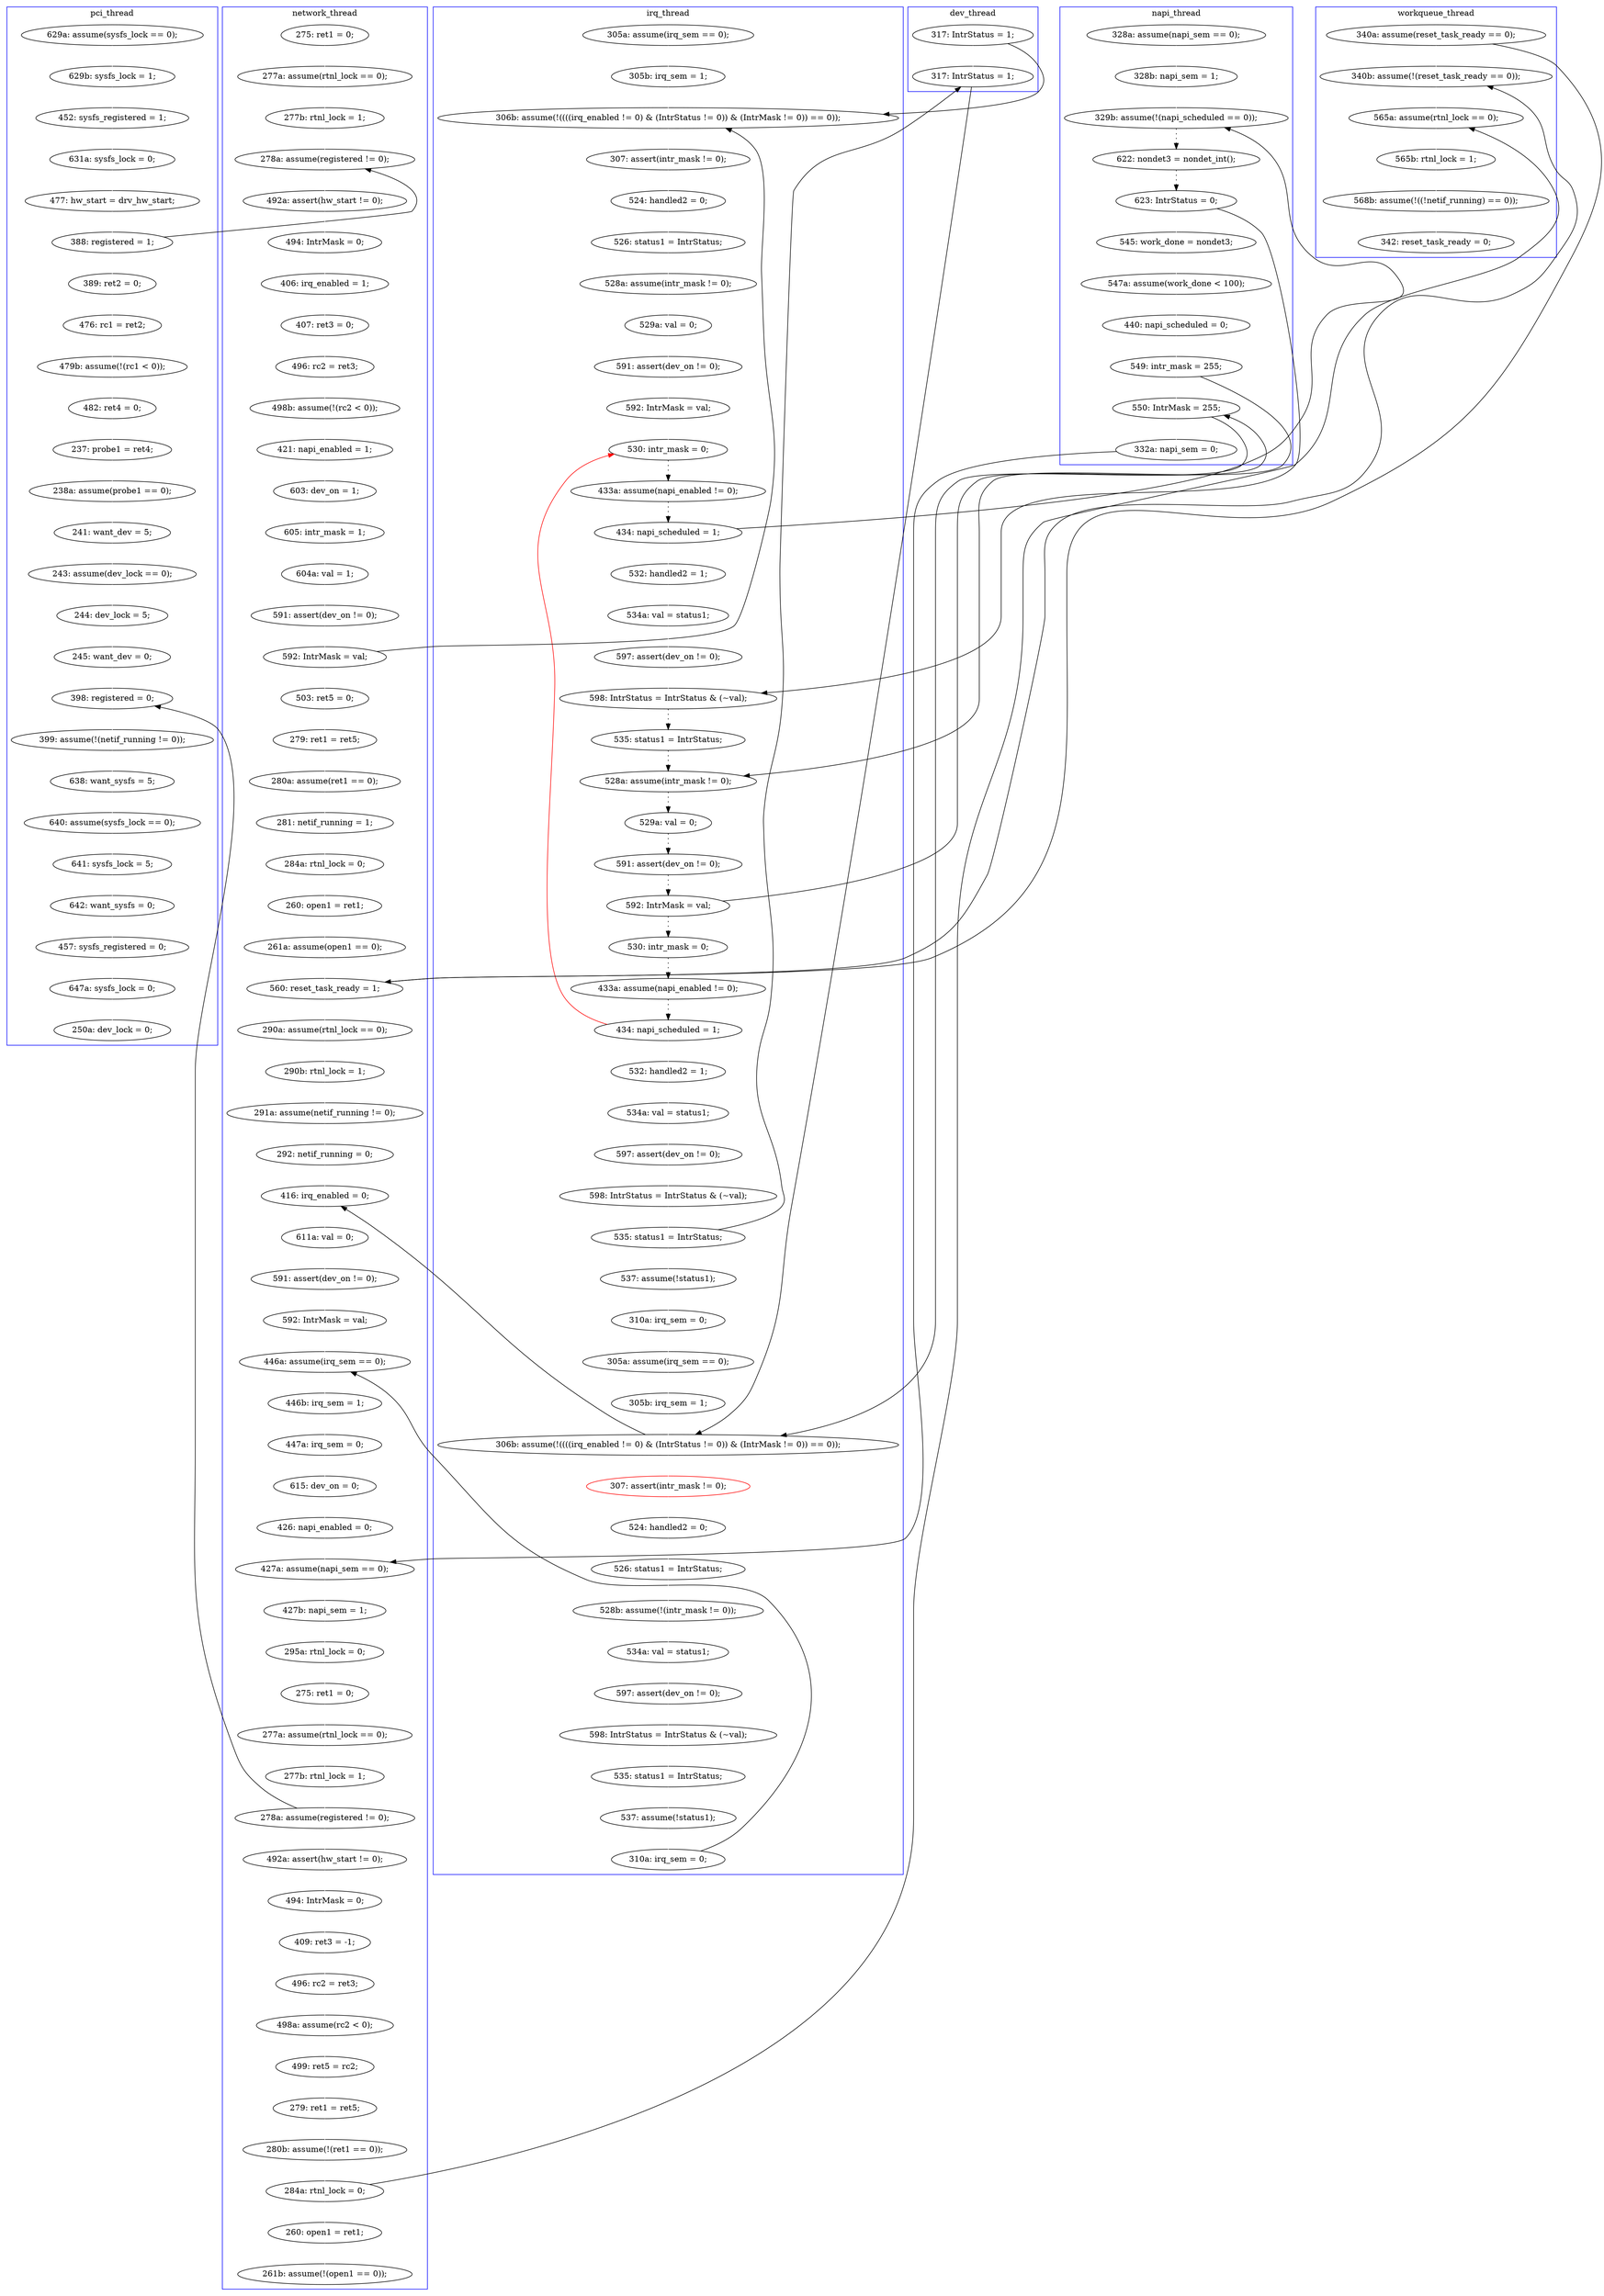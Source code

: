 digraph Counterexample {
	218 -> 227 [color = white, style = solid]
	182 -> 184 [color = white, style = solid]
	153 -> 154 [color = black, style = solid, constraint = false]
	161 -> 194 [color = black, style = solid, constraint = false]
	161 -> 313 [color = white, style = solid]
	87 -> 159 [color = white, style = solid]
	197 -> 200 [color = black, style = solid, constraint = false]
	139 -> 140 [color = black, style = solid, constraint = false]
	120 -> 124 [color = black, style = dotted]
	280 -> 285 [color = white, style = solid]
	36 -> 40 [color = white, style = solid]
	250 -> 251 [color = black, style = solid, constraint = false]
	125 -> 128 [color = black, style = solid, constraint = false]
	252 -> 253 [color = white, style = solid]
	71 -> 75 [color = white, style = solid]
	140 -> 150 [color = black, style = dotted]
	338 -> 339 [color = white, style = solid]
	197 -> 198 [color = white, style = solid]
	222 -> 223 [color = white, style = solid]
	75 -> 80 [color = white, style = solid]
	80 -> 81 [color = white, style = solid]
	96 -> 98 [color = black, style = solid, constraint = false]
	231 -> 235 [color = white, style = solid]
	337 -> 338 [color = white, style = solid]
	113 -> 114 [color = white, style = solid]
	324 -> 325 [color = white, style = solid]
	198 -> 201 [color = white, style = solid]
	40 -> 50 [color = white, style = solid]
	191 -> 193 [color = white, style = solid]
	46 -> 53 [color = white, style = solid]
	213 -> 215 [color = white, style = solid]
	139 -> 141 [color = white, style = solid]
	319 -> 363 [color = white, style = solid]
	270 -> 271 [color = white, style = solid]
	204 -> 207 [color = white, style = solid]
	141 -> 144 [color = white, style = solid]
	261 -> 264 [color = white, style = solid]
	253 -> 255 [color = white, style = solid]
	289 -> 290 [color = white, style = solid]
	81 -> 84 [color = white, style = solid]
	309 -> 312 [color = white, style = solid]
	297 -> 316 [color = black, style = solid, constraint = false]
	317 -> 319 [color = white, style = solid]
	42 -> 45 [color = white, style = solid]
	331 -> 332 [color = white, style = solid]
	165 -> 207 [color = black, style = solid, constraint = false]
	223 -> 232 [color = white, style = solid]
	200 -> 207 [color = black, style = solid, constraint = false]
	308 -> 309 [color = white, style = solid]
	296 -> 297 [color = white, style = solid]
	326 -> 331 [color = white, style = solid]
	127 -> 134 [color = white, style = solid]
	125 -> 127 [color = white, style = solid]
	184 -> 185 [color = white, style = solid]
	304 -> 307 [color = white, style = solid]
	336 -> 337 [color = white, style = solid]
	207 -> 208 [color = white, style = solid]
	154 -> 155 [color = black, style = dotted]
	89 -> 98 [color = white, style = solid]
	134 -> 138 [color = white, style = solid]
	185 -> 191 [color = white, style = solid]
	165 -> 188 [color = white, style = solid]
	286 -> 289 [color = white, style = solid]
	207 -> 232 [color = black, style = solid, constraint = false]
	181 -> 182 [color = black, style = dotted]
	298 -> 301 [color = white, style = solid]
	84 -> 86 [color = white, style = solid]
	171 -> 173 [color = white, style = solid]
	232 -> 239 [color = white, style = solid]
	109 -> 110 [color = white, style = solid]
	137 -> 139 [color = black, style = dotted]
	148 -> 153 [color = white, style = solid]
	274 -> 279 [color = white, style = solid]
	96 -> 200 [color = white, style = solid]
	313 -> 316 [color = white, style = solid]
	293 -> 296 [color = white, style = solid]
	316 -> 317 [color = white, style = solid]
	155 -> 157 [color = black, style = dotted]
	29 -> 32 [color = white, style = solid]
	219 -> 220 [color = white, style = solid]
	98 -> 101 [color = white, style = solid]
	264 -> 270 [color = white, style = solid]
	67 -> 68 [color = white, style = solid]
	194 -> 313 [color = black, style = solid, constraint = false]
	312 -> 323 [color = white, style = solid]
	160 -> 170 [color = black, style = dotted]
	344 -> 349 [color = white, style = solid]
	45 -> 46 [color = white, style = solid]
	323 -> 324 [color = white, style = solid]
	325 -> 326 [color = white, style = solid]
	157 -> 160 [color = black, style = dotted]
	166 -> 169 [color = white, style = solid]
	182 -> 120 [color = red, style = solid, constraint = false]
	255 -> 259 [color = white, style = solid]
	144 -> 148 [color = white, style = solid]
	259 -> 260 [color = white, style = solid]
	50 -> 51 [color = white, style = solid]
	32 -> 36 [color = white, style = solid]
	247 -> 250 [color = white, style = solid]
	297 -> 298 [color = white, style = solid]
	117 -> 120 [color = white, style = solid]
	28 -> 29 [color = white, style = solid]
	128 -> 137 [color = black, style = dotted]
	271 -> 272 [color = white, style = solid]
	339 -> 342 [color = white, style = solid]
	60 -> 66 [color = white, style = solid]
	101 -> 109 [color = white, style = solid]
	208 -> 213 [color = white, style = solid]
	260 -> 261 [color = white, style = solid]
	235 -> 247 [color = white, style = solid]
	159 -> 166 [color = white, style = solid]
	153 -> 165 [color = white, style = solid]
	229 -> 231 [color = white, style = solid]
	124 -> 125 [color = black, style = dotted]
	86 -> 87 [color = white, style = solid]
	194 -> 219 [color = white, style = solid]
	170 -> 181 [color = black, style = dotted]
	227 -> 229 [color = white, style = solid]
	160 -> 165 [color = black, style = solid, constraint = false]
	239 -> 241 [color = white, style = solid]
	215 -> 218 [color = white, style = solid]
	332 -> 336 [color = white, style = solid]
	173 -> 175 [color = white, style = solid]
	66 -> 67 [color = white, style = solid]
	50 -> 53 [color = black, style = solid, constraint = false]
	279 -> 280 [color = white, style = solid]
	307 -> 308 [color = white, style = solid]
	114 -> 116 [color = white, style = solid]
	138 -> 140 [color = white, style = solid]
	201 -> 203 [color = white, style = solid]
	285 -> 286 [color = white, style = solid]
	103 -> 128 [color = white, style = solid]
	175 -> 178 [color = white, style = solid]
	193 -> 197 [color = white, style = solid]
	220 -> 222 [color = white, style = solid]
	169 -> 171 [color = white, style = solid]
	242 -> 251 [color = white, style = solid]
	342 -> 344 [color = white, style = solid]
	274 -> 331 [color = black, style = solid, constraint = false]
	88 -> 89 [color = white, style = solid]
	110 -> 113 [color = white, style = solid]
	241 -> 242 [color = white, style = solid]
	51 -> 304 [color = white, style = solid]
	102 -> 103 [color = white, style = solid]
	251 -> 252 [color = white, style = solid]
	58 -> 60 [color = white, style = solid]
	68 -> 71 [color = white, style = solid]
	53 -> 58 [color = white, style = solid]
	188 -> 260 [color = black, style = solid, constraint = false]
	178 -> 194 [color = white, style = solid]
	290 -> 293 [color = white, style = solid]
	272 -> 274 [color = white, style = solid]
	116 -> 117 [color = white, style = solid]
	150 -> 154 [color = black, style = dotted]
	87 -> 98 [color = black, style = solid, constraint = false]
	203 -> 204 [color = white, style = solid]
	subgraph cluster7 {
		label = dev_thread
		color = blue
		96  [label = "317: IntrStatus = 1;"]
		200  [label = "317: IntrStatus = 1;"]
	}
	subgraph cluster5 {
		label = workqueue_thread
		color = blue
		363  [label = "342: reset_task_ready = 0;"]
		319  [label = "568b: assume(!((!netif_running) == 0));"]
		316  [label = "565a: assume(rtnl_lock == 0);"]
		161  [label = "340a: assume(reset_task_ready == 0);"]
		313  [label = "340b: assume(!(reset_task_ready == 0));"]
		317  [label = "565b: rtnl_lock = 1;"]
	}
	subgraph cluster4 {
		label = napi_thread
		color = blue
		102  [label = "328a: assume(napi_sem == 0);"]
		139  [label = "623: IntrStatus = 0;"]
		148  [label = "440: napi_scheduled = 0;"]
		165  [label = "550: IntrMask = 255;"]
		141  [label = "545: work_done = nondet3;"]
		144  [label = "547a: assume(work_done < 100);"]
		137  [label = "622: nondet3 = nondet_int();"]
		128  [label = "329b: assume(!(napi_scheduled == 0));"]
		153  [label = "549: intr_mask = 255;"]
		103  [label = "328b: napi_sem = 1;"]
		188  [label = "332a: napi_sem = 0;"]
	}
	subgraph cluster3 {
		label = irq_thread
		color = blue
		116  [label = "591: assert(dev_on != 0);"]
		235  [label = "535: status1 = IntrStatus;"]
		198  [label = "537: assume(!status1);"]
		208  [label = "307: assert(intr_mask != 0);", color = red]
		170  [label = "530: intr_mask = 0;"]
		124  [label = "433a: assume(napi_enabled != 0);"]
		114  [label = "529a: val = 0;"]
		155  [label = "529a: val = 0;"]
		193  [label = "598: IntrStatus = IntrStatus & (~val);"]
		218  [label = "528b: assume(!(intr_mask != 0));"]
		181  [label = "433a: assume(napi_enabled != 0);"]
		247  [label = "537: assume(!status1);"]
		127  [label = "532: handled2 = 1;"]
		138  [label = "597: assert(dev_on != 0);"]
		229  [label = "597: assert(dev_on != 0);"]
		125  [label = "434: napi_scheduled = 1;"]
		88  [label = "305a: assume(irq_sem == 0);"]
		213  [label = "524: handled2 = 0;"]
		110  [label = "526: status1 = IntrStatus;"]
		227  [label = "534a: val = status1;"]
		134  [label = "534a: val = status1;"]
		117  [label = "592: IntrMask = val;"]
		201  [label = "310a: irq_sem = 0;"]
		101  [label = "307: assert(intr_mask != 0);"]
		140  [label = "598: IntrStatus = IntrStatus & (~val);"]
		109  [label = "524: handled2 = 0;"]
		150  [label = "535: status1 = IntrStatus;"]
		203  [label = "305a: assume(irq_sem == 0);"]
		207  [label = "306b: assume(!((((irq_enabled != 0) & (IntrStatus != 0)) & (IntrMask != 0)) == 0));"]
		182  [label = "434: napi_scheduled = 1;"]
		185  [label = "534a: val = status1;"]
		250  [label = "310a: irq_sem = 0;"]
		154  [label = "528a: assume(intr_mask != 0);"]
		197  [label = "535: status1 = IntrStatus;"]
		120  [label = "530: intr_mask = 0;"]
		98  [label = "306b: assume(!((((irq_enabled != 0) & (IntrStatus != 0)) & (IntrMask != 0)) == 0));"]
		215  [label = "526: status1 = IntrStatus;"]
		191  [label = "597: assert(dev_on != 0);"]
		184  [label = "532: handled2 = 1;"]
		160  [label = "592: IntrMask = val;"]
		89  [label = "305b: irq_sem = 1;"]
		231  [label = "598: IntrStatus = IntrStatus & (~val);"]
		113  [label = "528a: assume(intr_mask != 0);"]
		204  [label = "305b: irq_sem = 1;"]
		157  [label = "591: assert(dev_on != 0);"]
	}
	subgraph cluster1 {
		label = pci_thread
		color = blue
		331  [label = "398: registered = 0;"]
		339  [label = "642: want_sysfs = 0;"]
		309  [label = "237: probe1 = ret4;"]
		332  [label = "399: assume(!(netif_running != 0));"]
		312  [label = "238a: assume(probe1 == 0);"]
		50  [label = "388: registered = 1;"]
		336  [label = "638: want_sysfs = 5;"]
		342  [label = "457: sysfs_registered = 0;"]
		51  [label = "389: ret2 = 0;"]
		337  [label = "640: assume(sysfs_lock == 0);"]
		28  [label = "629a: assume(sysfs_lock == 0);"]
		349  [label = "250a: dev_lock = 0;"]
		32  [label = "452: sysfs_registered = 1;"]
		338  [label = "641: sysfs_lock = 5;"]
		304  [label = "476: rc1 = ret2;"]
		36  [label = "631a: sysfs_lock = 0;"]
		344  [label = "647a: sysfs_lock = 0;"]
		323  [label = "241: want_dev = 5;"]
		326  [label = "245: want_dev = 0;"]
		325  [label = "244: dev_lock = 5;"]
		29  [label = "629b: sysfs_lock = 1;"]
		40  [label = "477: hw_start = drv_hw_start;"]
		324  [label = "243: assume(dev_lock == 0);"]
		307  [label = "479b: assume(!(rc1 < 0));"]
		308  [label = "482: ret4 = 0;"]
	}
	subgraph cluster2 {
		label = network_thread
		color = blue
		87  [label = "592: IntrMask = val;"]
		270  [label = "275: ret1 = 0;"]
		296  [label = "280b: assume(!(ret1 == 0));"]
		271  [label = "277a: assume(rtnl_lock == 0);"]
		253  [label = "447a: irq_sem = 0;"]
		53  [label = "278a: assume(registered != 0);"]
		166  [label = "279: ret1 = ret5;"]
		45  [label = "277a: assume(rtnl_lock == 0);"]
		290  [label = "499: ret5 = rc2;"]
		239  [label = "611a: val = 0;"]
		241  [label = "591: assert(dev_on != 0);"]
		260  [label = "427a: assume(napi_sem == 0);"]
		67  [label = "407: ret3 = 0;"]
		71  [label = "498b: assume(!(rc2 < 0));"]
		220  [label = "290b: rtnl_lock = 1;"]
		86  [label = "591: assert(dev_on != 0);"]
		301  [label = "261b: assume(!(open1 == 0));"]
		285  [label = "409: ret3 = -1;"]
		279  [label = "492a: assert(hw_start != 0);"]
		175  [label = "260: open1 = ret1;"]
		272  [label = "277b: rtnl_lock = 1;"]
		242  [label = "592: IntrMask = val;"]
		219  [label = "290a: assume(rtnl_lock == 0);"]
		173  [label = "284a: rtnl_lock = 0;"]
		298  [label = "260: open1 = ret1;"]
		80  [label = "603: dev_on = 1;"]
		84  [label = "604a: val = 1;"]
		81  [label = "605: intr_mask = 1;"]
		289  [label = "498a: assume(rc2 < 0);"]
		169  [label = "280a: assume(ret1 == 0);"]
		222  [label = "291a: assume(netif_running != 0);"]
		75  [label = "421: napi_enabled = 1;"]
		264  [label = "295a: rtnl_lock = 0;"]
		232  [label = "416: irq_enabled = 0;"]
		194  [label = "560: reset_task_ready = 1;"]
		293  [label = "279: ret1 = ret5;"]
		171  [label = "281: netif_running = 1;"]
		297  [label = "284a: rtnl_lock = 0;"]
		178  [label = "261a: assume(open1 == 0);"]
		60  [label = "494: IntrMask = 0;"]
		223  [label = "292: netif_running = 0;"]
		280  [label = "494: IntrMask = 0;"]
		42  [label = "275: ret1 = 0;"]
		159  [label = "503: ret5 = 0;"]
		46  [label = "277b: rtnl_lock = 1;"]
		261  [label = "427b: napi_sem = 1;"]
		251  [label = "446a: assume(irq_sem == 0);"]
		68  [label = "496: rc2 = ret3;"]
		58  [label = "492a: assert(hw_start != 0);"]
		259  [label = "426: napi_enabled = 0;"]
		274  [label = "278a: assume(registered != 0);"]
		66  [label = "406: irq_enabled = 1;"]
		286  [label = "496: rc2 = ret3;"]
		252  [label = "446b: irq_sem = 1;"]
		255  [label = "615: dev_on = 0;"]
	}
}
